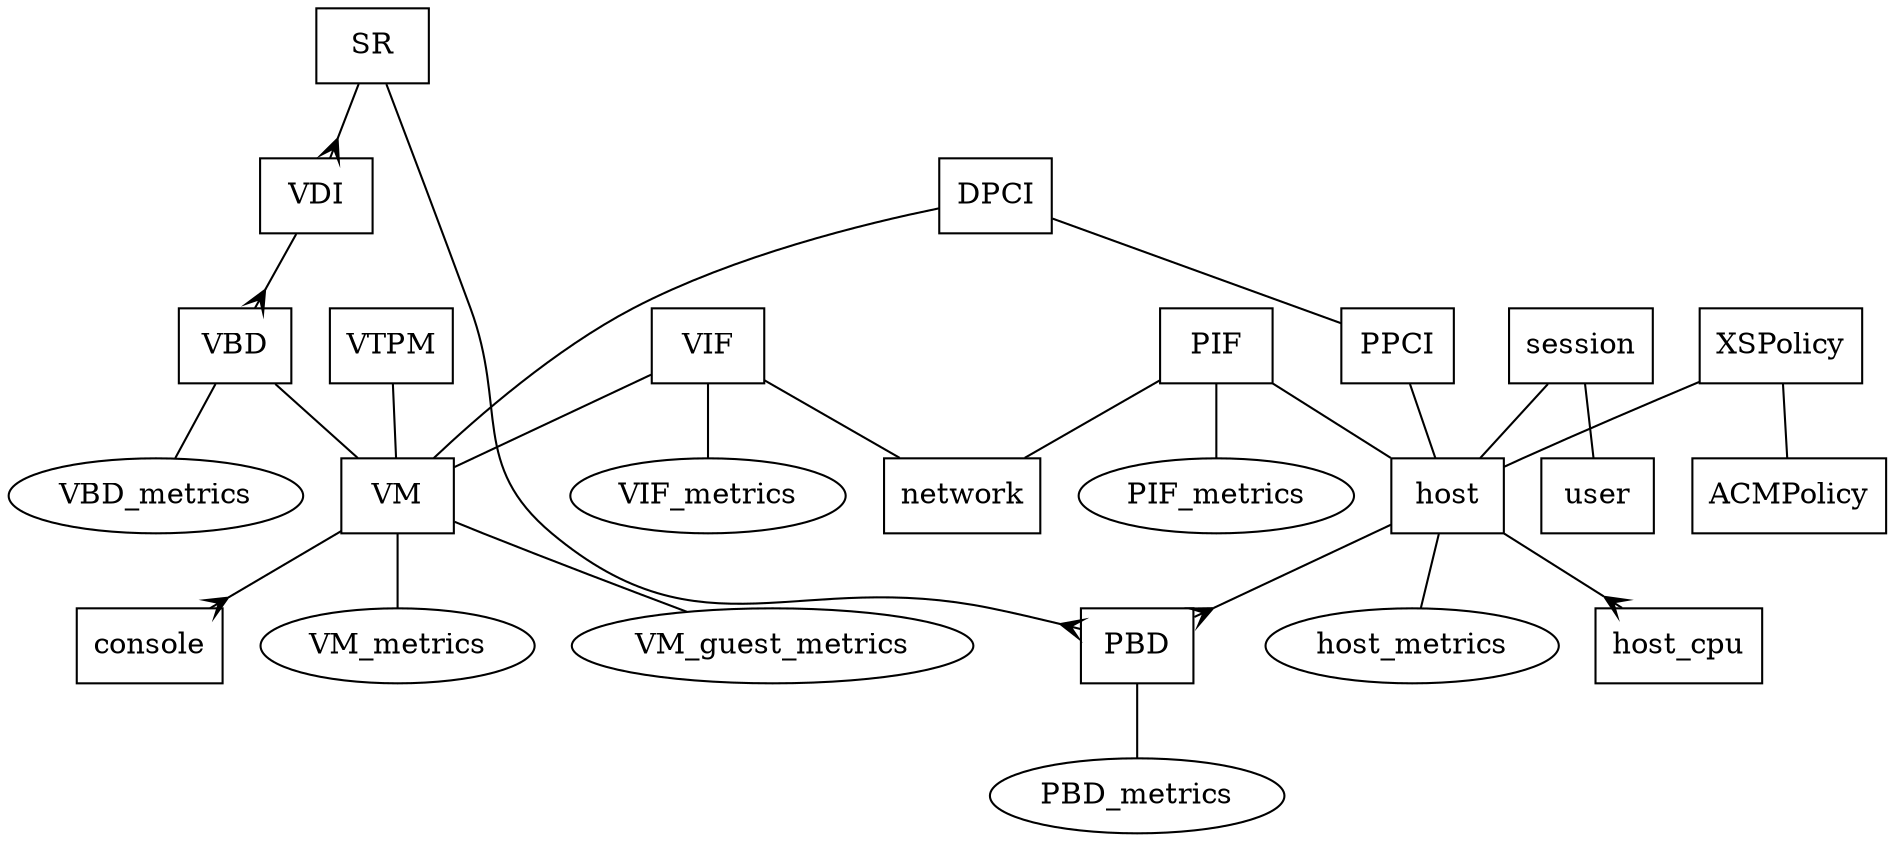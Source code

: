 #
# Copyright (c) 2006-2007 XenSource, Inc.
#
# Permission is granted to copy, distribute and/or modify this document under
# the terms of the GNU Free Documentation License, Version 1.2 or any later
# version published by the Free Software Foundation; with no Invariant
# Sections, no Front-Cover Texts and no Back-Cover Texts.  A copy of the
# license is included in the section entitled
# "GNU Free Documentation License" or the file fdl.tex.
#

digraph "Xen-API Class Diagram" {
fontname="Verdana";

node [ shape=box ]; session VM host network VIF PIF SR VDI VBD PBD user XSPolicy ACMPolicy;
node [shape=ellipse]; PIF_metrics VIF_metrics VM_metrics VBD_metrics PBD_metrics VM_guest_metrics host_metrics;
node [shape=box]; DPCI PPCI host_cpu console
session -> host [ arrowhead="none" ]
session -> user [ arrowhead="none" ]
VM -> VM_metrics [ arrowhead="none" ]
VM -> VM_guest_metrics [ arrowhead="none" ]
VM -> console [ arrowhead="crow" ]
host -> PBD [ arrowhead="crow", arrowtail="none" ]
host -> host_metrics [ arrowhead="none" ]
host -> host_cpu [ arrowhead="crow", arrowtail="none" ]
VIF -> VM [ arrowhead="none", arrowtail="crow" ]
VIF -> network [ arrowhead="none", arrowtail="crow" ]
VIF -> VIF_metrics [ arrowhead="none" ]
PIF -> host [ arrowhead="none", arrowtail="crow" ]
PIF -> network [ arrowhead="none", arrowtail="crow" ]
PIF -> PIF_metrics [ arrowhead="none" ]
SR -> PBD [ arrowhead="crow", arrowtail="none" ]
PBD -> PBD_metrics [ arrowhead="none" ]
SR -> VDI [ arrowhead="crow", arrowtail="none" ]
VDI -> VBD [ arrowhead="crow", arrowtail="none" ]
VBD -> VM [ arrowhead="none", arrowtail="crow" ]
VTPM -> VM [ arrowhead="none", arrowtail="crow" ]
VBD -> VBD_metrics [ arrowhead="none" ]
XSPolicy -> host [ arrowhead="none" ]
XSPolicy -> ACMPolicy [ arrowhead="none" ]
DPCI -> VM [ arrowhead="none", arrowtail="crow" ]
DPCI -> PPCI [ arrowhead="none" ]
PPCI -> host [ arrowhead="none", arrowtail="crow" ]
}
